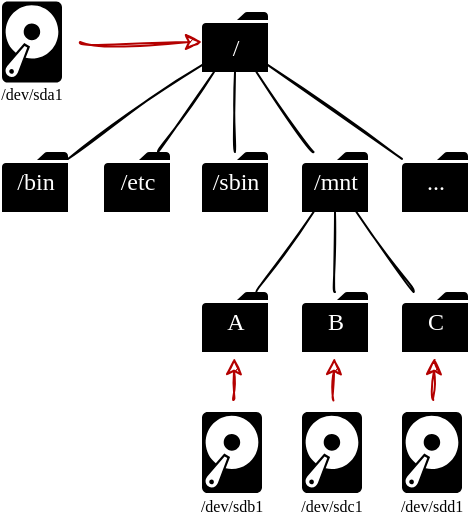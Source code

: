 <mxfile version="20.8.16" type="device"><diagram name="Pagina-1" id="rWQPU0b0DQdHa-0u6eD0"><mxGraphModel dx="683" dy="376" grid="1" gridSize="10" guides="1" tooltips="1" connect="1" arrows="1" fold="1" page="1" pageScale="1" pageWidth="827" pageHeight="1169" math="0" shadow="0"><root><mxCell id="0"/><mxCell id="1" parent="0"/><mxCell id="AtudfhoghbufTRUYeZvi-33" value="" style="group;glass=0;rounded=0;sketch=1;curveFitting=1;jiggle=2;fontFamily=Fira Sans;fontSource=%3Clink%20rel%3D%22preconnect%22%20href%3D%22https%3A%2F%2Ffonts.googleapis.com%22%3E%20%3Clink%20rel%3D%22preconnect%22%20href%3D%22https%3A%2F%2Ffonts.gstatic.com%22%20crossorigin%3E%20%3Clink%20href%3D%22https%3A%2F%2Ffonts.googleapis.com%2Fcss2%3Ffamily%3DNunito%3Awght%40500%3B800%26display%3Dswap%22%20rel%3D%22stylesheet%22%3E;" vertex="1" connectable="0" parent="1"><mxGeometry x="460" y="10" width="33" height="30" as="geometry"/></mxCell><mxCell id="AtudfhoghbufTRUYeZvi-19" value="" style="sketch=0;pointerEvents=1;shadow=0;dashed=0;html=1;strokeColor=none;fillColor=#000000;labelPosition=center;verticalLabelPosition=bottom;verticalAlign=top;outlineConnect=0;align=center;shape=mxgraph.office.concepts.folder;fontFamily=Fira Sans;fontSource=%3Clink%20rel%3D%22preconnect%22%20href%3D%22https%3A%2F%2Ffonts.googleapis.com%22%3E%20%3Clink%20rel%3D%22preconnect%22%20href%3D%22https%3A%2F%2Ffonts.gstatic.com%22%20crossorigin%3E%20%3Clink%20href%3D%22https%3A%2F%2Ffonts.googleapis.com%2Fcss2%3Ffamily%3DNunito%3Awght%40500%3B800%26display%3Dswap%22%20rel%3D%22stylesheet%22%3E;" vertex="1" parent="AtudfhoghbufTRUYeZvi-33"><mxGeometry width="33" height="30" as="geometry"/></mxCell><mxCell id="AtudfhoghbufTRUYeZvi-21" value="&lt;div&gt;/&lt;/div&gt;&lt;div&gt;&lt;br&gt;&lt;/div&gt;" style="text;html=1;strokeColor=none;fillColor=none;align=center;verticalAlign=middle;whiteSpace=wrap;rounded=0;fontColor=#FFFFFF;fontFamily=Fira Sans;fontSource=%3Clink%20rel%3D%22preconnect%22%20href%3D%22https%3A%2F%2Ffonts.googleapis.com%22%3E%20%3Clink%20rel%3D%22preconnect%22%20href%3D%22https%3A%2F%2Ffonts.gstatic.com%22%20crossorigin%3E%20%3Clink%20href%3D%22https%3A%2F%2Ffonts.googleapis.com%2Fcss2%3Ffamily%3DNunito%3Awght%40500%3B800%26display%3Dswap%22%20rel%3D%22stylesheet%22%3E;" vertex="1" parent="AtudfhoghbufTRUYeZvi-33"><mxGeometry x="7" y="20" width="20" height="10" as="geometry"/></mxCell><mxCell id="AtudfhoghbufTRUYeZvi-47" value="" style="group;fontFamily=Fira Sans;fontSource=%3Clink%20rel%3D%22preconnect%22%20href%3D%22https%3A%2F%2Ffonts.googleapis.com%22%3E%20%3Clink%20rel%3D%22preconnect%22%20href%3D%22https%3A%2F%2Ffonts.gstatic.com%22%20crossorigin%3E%20%3Clink%20href%3D%22https%3A%2F%2Ffonts.googleapis.com%2Fcss2%3Ffamily%3DNunito%3Awght%40500%3B800%26display%3Dswap%22%20rel%3D%22stylesheet%22%3E;" vertex="1" connectable="0" parent="1"><mxGeometry x="360" y="80" width="233" height="30" as="geometry"/></mxCell><mxCell id="AtudfhoghbufTRUYeZvi-34" value="" style="group;fontFamily=Fira Sans;fontSource=%3Clink%20rel%3D%22preconnect%22%20href%3D%22https%3A%2F%2Ffonts.googleapis.com%22%3E%20%3Clink%20rel%3D%22preconnect%22%20href%3D%22https%3A%2F%2Ffonts.gstatic.com%22%20crossorigin%3E%20%3Clink%20href%3D%22https%3A%2F%2Ffonts.googleapis.com%2Fcss2%3Ffamily%3DNunito%3Awght%40500%3B800%26display%3Dswap%22%20rel%3D%22stylesheet%22%3E;" vertex="1" connectable="0" parent="AtudfhoghbufTRUYeZvi-47"><mxGeometry width="33" height="30" as="geometry"/></mxCell><mxCell id="AtudfhoghbufTRUYeZvi-27" value="" style="sketch=0;pointerEvents=1;shadow=0;dashed=0;html=1;strokeColor=none;fillColor=#000000;labelPosition=center;verticalLabelPosition=bottom;verticalAlign=top;outlineConnect=0;align=center;shape=mxgraph.office.concepts.folder;fontFamily=Fira Sans;fontSource=%3Clink%20rel%3D%22preconnect%22%20href%3D%22https%3A%2F%2Ffonts.googleapis.com%22%3E%20%3Clink%20rel%3D%22preconnect%22%20href%3D%22https%3A%2F%2Ffonts.gstatic.com%22%20crossorigin%3E%20%3Clink%20href%3D%22https%3A%2F%2Ffonts.googleapis.com%2Fcss2%3Ffamily%3DNunito%3Awght%40500%3B800%26display%3Dswap%22%20rel%3D%22stylesheet%22%3E;" vertex="1" parent="AtudfhoghbufTRUYeZvi-34"><mxGeometry width="33" height="30" as="geometry"/></mxCell><mxCell id="AtudfhoghbufTRUYeZvi-28" value="/bin" style="text;html=1;strokeColor=none;fillColor=none;align=center;verticalAlign=middle;whiteSpace=wrap;rounded=0;fontColor=#FFFFFF;fontFamily=Fira Sans;fontSource=%3Clink%20rel%3D%22preconnect%22%20href%3D%22https%3A%2F%2Ffonts.googleapis.com%22%3E%20%3Clink%20rel%3D%22preconnect%22%20href%3D%22https%3A%2F%2Ffonts.gstatic.com%22%20crossorigin%3E%20%3Clink%20href%3D%22https%3A%2F%2Ffonts.googleapis.com%2Fcss2%3Ffamily%3DNunito%3Awght%40500%3B800%26display%3Dswap%22%20rel%3D%22stylesheet%22%3E;" vertex="1" parent="AtudfhoghbufTRUYeZvi-34"><mxGeometry x="9.75" y="12" width="13.5" height="6" as="geometry"/></mxCell><mxCell id="AtudfhoghbufTRUYeZvi-35" value="" style="group;fontFamily=Fira Sans;fontSource=%3Clink%20rel%3D%22preconnect%22%20href%3D%22https%3A%2F%2Ffonts.googleapis.com%22%3E%20%3Clink%20rel%3D%22preconnect%22%20href%3D%22https%3A%2F%2Ffonts.gstatic.com%22%20crossorigin%3E%20%3Clink%20href%3D%22https%3A%2F%2Ffonts.googleapis.com%2Fcss2%3Ffamily%3DNunito%3Awght%40500%3B800%26display%3Dswap%22%20rel%3D%22stylesheet%22%3E;" vertex="1" connectable="0" parent="AtudfhoghbufTRUYeZvi-47"><mxGeometry x="51" width="33" height="30" as="geometry"/></mxCell><mxCell id="AtudfhoghbufTRUYeZvi-36" value="" style="sketch=0;pointerEvents=1;shadow=0;dashed=0;html=1;strokeColor=none;fillColor=#000000;labelPosition=center;verticalLabelPosition=bottom;verticalAlign=top;outlineConnect=0;align=center;shape=mxgraph.office.concepts.folder;fontFamily=Fira Sans;fontSource=%3Clink%20rel%3D%22preconnect%22%20href%3D%22https%3A%2F%2Ffonts.googleapis.com%22%3E%20%3Clink%20rel%3D%22preconnect%22%20href%3D%22https%3A%2F%2Ffonts.gstatic.com%22%20crossorigin%3E%20%3Clink%20href%3D%22https%3A%2F%2Ffonts.googleapis.com%2Fcss2%3Ffamily%3DNunito%3Awght%40500%3B800%26display%3Dswap%22%20rel%3D%22stylesheet%22%3E;" vertex="1" parent="AtudfhoghbufTRUYeZvi-35"><mxGeometry width="33" height="30" as="geometry"/></mxCell><mxCell id="AtudfhoghbufTRUYeZvi-37" value="&lt;div&gt;/etc&lt;/div&gt;" style="text;html=1;strokeColor=none;fillColor=none;align=center;verticalAlign=middle;whiteSpace=wrap;rounded=0;fontColor=#FFFFFF;fontFamily=Fira Sans;fontSource=%3Clink%20rel%3D%22preconnect%22%20href%3D%22https%3A%2F%2Ffonts.googleapis.com%22%3E%20%3Clink%20rel%3D%22preconnect%22%20href%3D%22https%3A%2F%2Ffonts.gstatic.com%22%20crossorigin%3E%20%3Clink%20href%3D%22https%3A%2F%2Ffonts.googleapis.com%2Fcss2%3Ffamily%3DNunito%3Awght%40500%3B800%26display%3Dswap%22%20rel%3D%22stylesheet%22%3E;" vertex="1" parent="AtudfhoghbufTRUYeZvi-35"><mxGeometry x="9.75" y="12" width="13.5" height="6" as="geometry"/></mxCell><mxCell id="AtudfhoghbufTRUYeZvi-38" value="" style="group;fontStyle=1;fontFamily=Fira Sans;fontSource=%3Clink%20rel%3D%22preconnect%22%20href%3D%22https%3A%2F%2Ffonts.googleapis.com%22%3E%20%3Clink%20rel%3D%22preconnect%22%20href%3D%22https%3A%2F%2Ffonts.gstatic.com%22%20crossorigin%3E%20%3Clink%20href%3D%22https%3A%2F%2Ffonts.googleapis.com%2Fcss2%3Ffamily%3DNunito%3Awght%40500%3B800%26display%3Dswap%22%20rel%3D%22stylesheet%22%3E;" vertex="1" connectable="0" parent="AtudfhoghbufTRUYeZvi-47"><mxGeometry x="100" width="33" height="30" as="geometry"/></mxCell><mxCell id="AtudfhoghbufTRUYeZvi-39" value="" style="sketch=0;pointerEvents=1;shadow=0;dashed=0;html=1;strokeColor=none;fillColor=#000000;labelPosition=center;verticalLabelPosition=bottom;verticalAlign=top;outlineConnect=0;align=center;shape=mxgraph.office.concepts.folder;fontFamily=Fira Sans;fontSource=%3Clink%20rel%3D%22preconnect%22%20href%3D%22https%3A%2F%2Ffonts.googleapis.com%22%3E%20%3Clink%20rel%3D%22preconnect%22%20href%3D%22https%3A%2F%2Ffonts.gstatic.com%22%20crossorigin%3E%20%3Clink%20href%3D%22https%3A%2F%2Ffonts.googleapis.com%2Fcss2%3Ffamily%3DNunito%3Awght%40500%3B800%26display%3Dswap%22%20rel%3D%22stylesheet%22%3E;" vertex="1" parent="AtudfhoghbufTRUYeZvi-38"><mxGeometry width="33" height="30" as="geometry"/></mxCell><mxCell id="AtudfhoghbufTRUYeZvi-40" value="/sbin" style="text;html=1;strokeColor=none;fillColor=none;align=center;verticalAlign=middle;whiteSpace=wrap;rounded=0;fontColor=#FFFFFF;fontFamily=Fira Sans;fontSource=%3Clink%20rel%3D%22preconnect%22%20href%3D%22https%3A%2F%2Ffonts.googleapis.com%22%3E%20%3Clink%20rel%3D%22preconnect%22%20href%3D%22https%3A%2F%2Ffonts.gstatic.com%22%20crossorigin%3E%20%3Clink%20href%3D%22https%3A%2F%2Ffonts.googleapis.com%2Fcss2%3Ffamily%3DNunito%3Awght%40500%3B800%26display%3Dswap%22%20rel%3D%22stylesheet%22%3E;" vertex="1" parent="AtudfhoghbufTRUYeZvi-38"><mxGeometry x="9.75" y="12" width="13.5" height="6" as="geometry"/></mxCell><mxCell id="AtudfhoghbufTRUYeZvi-41" value="" style="group;fontFamily=Fira Sans;fontSource=%3Clink%20rel%3D%22preconnect%22%20href%3D%22https%3A%2F%2Ffonts.googleapis.com%22%3E%20%3Clink%20rel%3D%22preconnect%22%20href%3D%22https%3A%2F%2Ffonts.gstatic.com%22%20crossorigin%3E%20%3Clink%20href%3D%22https%3A%2F%2Ffonts.googleapis.com%2Fcss2%3Ffamily%3DNunito%3Awght%40500%3B800%26display%3Dswap%22%20rel%3D%22stylesheet%22%3E;" vertex="1" connectable="0" parent="AtudfhoghbufTRUYeZvi-47"><mxGeometry x="150" width="33" height="30" as="geometry"/></mxCell><mxCell id="AtudfhoghbufTRUYeZvi-42" value="" style="sketch=0;pointerEvents=1;shadow=0;dashed=0;html=1;strokeColor=none;fillColor=#000000;labelPosition=center;verticalLabelPosition=bottom;verticalAlign=top;outlineConnect=0;align=center;shape=mxgraph.office.concepts.folder;fontFamily=Fira Sans;fontSource=%3Clink%20rel%3D%22preconnect%22%20href%3D%22https%3A%2F%2Ffonts.googleapis.com%22%3E%20%3Clink%20rel%3D%22preconnect%22%20href%3D%22https%3A%2F%2Ffonts.gstatic.com%22%20crossorigin%3E%20%3Clink%20href%3D%22https%3A%2F%2Ffonts.googleapis.com%2Fcss2%3Ffamily%3DNunito%3Awght%40500%3B800%26display%3Dswap%22%20rel%3D%22stylesheet%22%3E;" vertex="1" parent="AtudfhoghbufTRUYeZvi-41"><mxGeometry width="33" height="30" as="geometry"/></mxCell><mxCell id="AtudfhoghbufTRUYeZvi-43" value="&lt;div&gt;/mnt&lt;/div&gt;" style="text;html=1;strokeColor=none;fillColor=none;align=center;verticalAlign=middle;whiteSpace=wrap;rounded=0;fontColor=#FFFFFF;fontFamily=Fira Sans;fontSource=%3Clink%20rel%3D%22preconnect%22%20href%3D%22https%3A%2F%2Ffonts.googleapis.com%22%3E%20%3Clink%20rel%3D%22preconnect%22%20href%3D%22https%3A%2F%2Ffonts.gstatic.com%22%20crossorigin%3E%20%3Clink%20href%3D%22https%3A%2F%2Ffonts.googleapis.com%2Fcss2%3Ffamily%3DNunito%3Awght%40500%3B800%26display%3Dswap%22%20rel%3D%22stylesheet%22%3E;" vertex="1" parent="AtudfhoghbufTRUYeZvi-41"><mxGeometry x="9.75" y="12" width="13.5" height="6" as="geometry"/></mxCell><mxCell id="AtudfhoghbufTRUYeZvi-44" value="" style="group;fontFamily=Fira Sans;fontSource=%3Clink%20rel%3D%22preconnect%22%20href%3D%22https%3A%2F%2Ffonts.googleapis.com%22%3E%20%3Clink%20rel%3D%22preconnect%22%20href%3D%22https%3A%2F%2Ffonts.gstatic.com%22%20crossorigin%3E%20%3Clink%20href%3D%22https%3A%2F%2Ffonts.googleapis.com%2Fcss2%3Ffamily%3DNunito%3Awght%40500%3B800%26display%3Dswap%22%20rel%3D%22stylesheet%22%3E;" vertex="1" connectable="0" parent="AtudfhoghbufTRUYeZvi-47"><mxGeometry x="200" width="33" height="30" as="geometry"/></mxCell><mxCell id="AtudfhoghbufTRUYeZvi-45" value="" style="sketch=0;pointerEvents=1;shadow=0;dashed=0;html=1;strokeColor=none;fillColor=#000000;labelPosition=center;verticalLabelPosition=bottom;verticalAlign=top;outlineConnect=0;align=center;shape=mxgraph.office.concepts.folder;fontFamily=Fira Sans;fontSource=%3Clink%20rel%3D%22preconnect%22%20href%3D%22https%3A%2F%2Ffonts.googleapis.com%22%3E%20%3Clink%20rel%3D%22preconnect%22%20href%3D%22https%3A%2F%2Ffonts.gstatic.com%22%20crossorigin%3E%20%3Clink%20href%3D%22https%3A%2F%2Ffonts.googleapis.com%2Fcss2%3Ffamily%3DNunito%3Awght%40500%3B800%26display%3Dswap%22%20rel%3D%22stylesheet%22%3E;" vertex="1" parent="AtudfhoghbufTRUYeZvi-44"><mxGeometry width="33" height="30" as="geometry"/></mxCell><mxCell id="AtudfhoghbufTRUYeZvi-46" value="..." style="text;html=1;strokeColor=none;fillColor=none;align=center;verticalAlign=middle;whiteSpace=wrap;rounded=0;fontColor=#FFFFFF;fontFamily=Fira Sans;fontSource=%3Clink%20rel%3D%22preconnect%22%20href%3D%22https%3A%2F%2Ffonts.googleapis.com%22%3E%20%3Clink%20rel%3D%22preconnect%22%20href%3D%22https%3A%2F%2Ffonts.gstatic.com%22%20crossorigin%3E%20%3Clink%20href%3D%22https%3A%2F%2Ffonts.googleapis.com%2Fcss2%3Ffamily%3DNunito%3Awght%40500%3B800%26display%3Dswap%22%20rel%3D%22stylesheet%22%3E;" vertex="1" parent="AtudfhoghbufTRUYeZvi-44"><mxGeometry x="9.75" y="12" width="13.5" height="6" as="geometry"/></mxCell><mxCell id="AtudfhoghbufTRUYeZvi-48" value="" style="endArrow=classic;html=1;fontFamily=Fira Sans;fontColor=#FFFFFF;curved=1;sketch=1;curveFitting=1;jiggle=2;strokeColor=#B40000;fontSource=%3Clink%20rel%3D%22preconnect%22%20href%3D%22https%3A%2F%2Ffonts.googleapis.com%22%3E%20%3Clink%20rel%3D%22preconnect%22%20href%3D%22https%3A%2F%2Ffonts.gstatic.com%22%20crossorigin%3E%20%3Clink%20href%3D%22https%3A%2F%2Ffonts.googleapis.com%2Fcss2%3Ffamily%3DNunito%3Awght%40500%3B800%26display%3Dswap%22%20rel%3D%22stylesheet%22%3E;" edge="1" parent="1" source="AtudfhoghbufTRUYeZvi-17" target="AtudfhoghbufTRUYeZvi-19"><mxGeometry width="50" height="50" relative="1" as="geometry"><mxPoint x="364" y="50" as="sourcePoint"/><mxPoint x="414" as="targetPoint"/></mxGeometry></mxCell><mxCell id="AtudfhoghbufTRUYeZvi-51" value="" style="endArrow=none;html=1;rounded=0;fontFamily=Fira Sans;fontColor=#FFFFFF;sketch=1;curveFitting=1;jiggle=2;fontSource=%3Clink%20rel%3D%22preconnect%22%20href%3D%22https%3A%2F%2Ffonts.googleapis.com%22%3E%20%3Clink%20rel%3D%22preconnect%22%20href%3D%22https%3A%2F%2Ffonts.gstatic.com%22%20crossorigin%3E%20%3Clink%20href%3D%22https%3A%2F%2Ffonts.googleapis.com%2Fcss2%3Ffamily%3DNunito%3Awght%40500%3B800%26display%3Dswap%22%20rel%3D%22stylesheet%22%3E;" edge="1" parent="1" source="AtudfhoghbufTRUYeZvi-27" target="AtudfhoghbufTRUYeZvi-19"><mxGeometry width="50" height="50" relative="1" as="geometry"><mxPoint x="420" y="100" as="sourcePoint"/><mxPoint x="470" y="50" as="targetPoint"/></mxGeometry></mxCell><mxCell id="AtudfhoghbufTRUYeZvi-54" value="" style="endArrow=none;html=1;sketch=1;fontFamily=Fira Sans;fontColor=#FFFFFF;curved=1;fontSource=%3Clink%20rel%3D%22preconnect%22%20href%3D%22https%3A%2F%2Ffonts.googleapis.com%22%3E%20%3Clink%20rel%3D%22preconnect%22%20href%3D%22https%3A%2F%2Ffonts.gstatic.com%22%20crossorigin%3E%20%3Clink%20href%3D%22https%3A%2F%2Ffonts.googleapis.com%2Fcss2%3Ffamily%3DNunito%3Awght%40500%3B800%26display%3Dswap%22%20rel%3D%22stylesheet%22%3E;" edge="1" parent="1" source="AtudfhoghbufTRUYeZvi-36" target="AtudfhoghbufTRUYeZvi-19"><mxGeometry width="50" height="50" relative="1" as="geometry"><mxPoint x="440" y="100" as="sourcePoint"/><mxPoint x="490" y="50" as="targetPoint"/></mxGeometry></mxCell><mxCell id="AtudfhoghbufTRUYeZvi-55" value="" style="endArrow=none;html=1;sketch=1;fontFamily=Fira Sans;fontColor=#FFFFFF;curved=1;fontSource=%3Clink%20rel%3D%22preconnect%22%20href%3D%22https%3A%2F%2Ffonts.googleapis.com%22%3E%20%3Clink%20rel%3D%22preconnect%22%20href%3D%22https%3A%2F%2Ffonts.gstatic.com%22%20crossorigin%3E%20%3Clink%20href%3D%22https%3A%2F%2Ffonts.googleapis.com%2Fcss2%3Ffamily%3DNunito%3Awght%40500%3B800%26display%3Dswap%22%20rel%3D%22stylesheet%22%3E;" edge="1" parent="1" source="AtudfhoghbufTRUYeZvi-39" target="AtudfhoghbufTRUYeZvi-19"><mxGeometry width="50" height="50" relative="1" as="geometry"><mxPoint x="440" y="100" as="sourcePoint"/><mxPoint x="490" y="50" as="targetPoint"/></mxGeometry></mxCell><mxCell id="AtudfhoghbufTRUYeZvi-56" value="" style="endArrow=none;html=1;sketch=1;fontFamily=Fira Sans;fontColor=#FFFFFF;curved=1;fontSource=%3Clink%20rel%3D%22preconnect%22%20href%3D%22https%3A%2F%2Ffonts.googleapis.com%22%3E%20%3Clink%20rel%3D%22preconnect%22%20href%3D%22https%3A%2F%2Ffonts.gstatic.com%22%20crossorigin%3E%20%3Clink%20href%3D%22https%3A%2F%2Ffonts.googleapis.com%2Fcss2%3Ffamily%3DNunito%3Awght%40500%3B800%26display%3Dswap%22%20rel%3D%22stylesheet%22%3E;" edge="1" parent="1" source="AtudfhoghbufTRUYeZvi-42" target="AtudfhoghbufTRUYeZvi-19"><mxGeometry width="50" height="50" relative="1" as="geometry"><mxPoint x="440" y="100" as="sourcePoint"/><mxPoint x="490" y="50" as="targetPoint"/></mxGeometry></mxCell><mxCell id="AtudfhoghbufTRUYeZvi-57" value="" style="endArrow=none;html=1;sketch=1;fontFamily=Fira Sans;fontColor=#FFFFFF;curved=1;fontSource=%3Clink%20rel%3D%22preconnect%22%20href%3D%22https%3A%2F%2Ffonts.googleapis.com%22%3E%20%3Clink%20rel%3D%22preconnect%22%20href%3D%22https%3A%2F%2Ffonts.gstatic.com%22%20crossorigin%3E%20%3Clink%20href%3D%22https%3A%2F%2Ffonts.googleapis.com%2Fcss2%3Ffamily%3DNunito%3Awght%40500%3B800%26display%3Dswap%22%20rel%3D%22stylesheet%22%3E;" edge="1" parent="1" source="AtudfhoghbufTRUYeZvi-45" target="AtudfhoghbufTRUYeZvi-19"><mxGeometry width="50" height="50" relative="1" as="geometry"><mxPoint x="440" y="100" as="sourcePoint"/><mxPoint x="490" y="50" as="targetPoint"/></mxGeometry></mxCell><mxCell id="AtudfhoghbufTRUYeZvi-59" value="" style="group;fontFamily=Fira Sans;fontSource=%3Clink%20rel%3D%22preconnect%22%20href%3D%22https%3A%2F%2Ffonts.googleapis.com%22%3E%20%3Clink%20rel%3D%22preconnect%22%20href%3D%22https%3A%2F%2Ffonts.gstatic.com%22%20crossorigin%3E%20%3Clink%20href%3D%22https%3A%2F%2Ffonts.googleapis.com%2Fcss2%3Ffamily%3DNunito%3Awght%40500%3B800%26display%3Dswap%22%20rel%3D%22stylesheet%22%3E;" vertex="1" connectable="0" parent="1"><mxGeometry x="510" y="150" width="33" height="30" as="geometry"/></mxCell><mxCell id="AtudfhoghbufTRUYeZvi-60" value="" style="sketch=0;pointerEvents=1;shadow=0;dashed=0;html=1;strokeColor=none;fillColor=#000000;labelPosition=center;verticalLabelPosition=bottom;verticalAlign=top;outlineConnect=0;align=center;shape=mxgraph.office.concepts.folder;fontFamily=Fira Sans;fontSource=%3Clink%20rel%3D%22preconnect%22%20href%3D%22https%3A%2F%2Ffonts.googleapis.com%22%3E%20%3Clink%20rel%3D%22preconnect%22%20href%3D%22https%3A%2F%2Ffonts.gstatic.com%22%20crossorigin%3E%20%3Clink%20href%3D%22https%3A%2F%2Ffonts.googleapis.com%2Fcss2%3Ffamily%3DNunito%3Awght%40500%3B800%26display%3Dswap%22%20rel%3D%22stylesheet%22%3E;" vertex="1" parent="AtudfhoghbufTRUYeZvi-59"><mxGeometry width="33" height="30" as="geometry"/></mxCell><mxCell id="AtudfhoghbufTRUYeZvi-61" value="B" style="text;html=1;strokeColor=none;fillColor=none;align=center;verticalAlign=middle;whiteSpace=wrap;rounded=0;fontColor=#FFFFFF;fontFamily=Fira Sans;fontSource=%3Clink%20rel%3D%22preconnect%22%20href%3D%22https%3A%2F%2Ffonts.googleapis.com%22%3E%20%3Clink%20rel%3D%22preconnect%22%20href%3D%22https%3A%2F%2Ffonts.gstatic.com%22%20crossorigin%3E%20%3Clink%20href%3D%22https%3A%2F%2Ffonts.googleapis.com%2Fcss2%3Ffamily%3DNunito%3Awght%40500%3B800%26display%3Dswap%22%20rel%3D%22stylesheet%22%3E;" vertex="1" parent="AtudfhoghbufTRUYeZvi-59"><mxGeometry x="9.75" y="12" width="13.5" height="6" as="geometry"/></mxCell><mxCell id="AtudfhoghbufTRUYeZvi-66" value="" style="group;fontFamily=Fira Sans;fontSource=%3Clink%20rel%3D%22preconnect%22%20href%3D%22https%3A%2F%2Ffonts.googleapis.com%22%3E%20%3Clink%20rel%3D%22preconnect%22%20href%3D%22https%3A%2F%2Ffonts.gstatic.com%22%20crossorigin%3E%20%3Clink%20href%3D%22https%3A%2F%2Ffonts.googleapis.com%2Fcss2%3Ffamily%3DNunito%3Awght%40500%3B800%26display%3Dswap%22%20rel%3D%22stylesheet%22%3E;" vertex="1" connectable="0" parent="1"><mxGeometry x="460" y="150" width="33" height="30" as="geometry"/></mxCell><mxCell id="AtudfhoghbufTRUYeZvi-67" value="" style="sketch=0;pointerEvents=1;shadow=0;dashed=0;html=1;strokeColor=none;fillColor=#000000;labelPosition=center;verticalLabelPosition=bottom;verticalAlign=top;outlineConnect=0;align=center;shape=mxgraph.office.concepts.folder;fontFamily=Fira Sans;fontSource=%3Clink%20rel%3D%22preconnect%22%20href%3D%22https%3A%2F%2Ffonts.googleapis.com%22%3E%20%3Clink%20rel%3D%22preconnect%22%20href%3D%22https%3A%2F%2Ffonts.gstatic.com%22%20crossorigin%3E%20%3Clink%20href%3D%22https%3A%2F%2Ffonts.googleapis.com%2Fcss2%3Ffamily%3DNunito%3Awght%40500%3B800%26display%3Dswap%22%20rel%3D%22stylesheet%22%3E;" vertex="1" parent="AtudfhoghbufTRUYeZvi-66"><mxGeometry width="33" height="30" as="geometry"/></mxCell><mxCell id="AtudfhoghbufTRUYeZvi-68" value="&lt;div&gt;A&lt;br&gt;&lt;/div&gt;" style="text;html=1;strokeColor=none;fillColor=none;align=center;verticalAlign=middle;whiteSpace=wrap;rounded=0;fontColor=#FFFFFF;fontFamily=Fira Sans;fontSource=%3Clink%20rel%3D%22preconnect%22%20href%3D%22https%3A%2F%2Ffonts.googleapis.com%22%3E%20%3Clink%20rel%3D%22preconnect%22%20href%3D%22https%3A%2F%2Ffonts.gstatic.com%22%20crossorigin%3E%20%3Clink%20href%3D%22https%3A%2F%2Ffonts.googleapis.com%2Fcss2%3Ffamily%3DNunito%3Awght%40500%3B800%26display%3Dswap%22%20rel%3D%22stylesheet%22%3E;" vertex="1" parent="AtudfhoghbufTRUYeZvi-66"><mxGeometry x="9.75" y="12" width="13.5" height="6" as="geometry"/></mxCell><mxCell id="AtudfhoghbufTRUYeZvi-69" value="" style="group;fontFamily=Fira Sans;fontSource=%3Clink%20rel%3D%22preconnect%22%20href%3D%22https%3A%2F%2Ffonts.googleapis.com%22%3E%20%3Clink%20rel%3D%22preconnect%22%20href%3D%22https%3A%2F%2Ffonts.gstatic.com%22%20crossorigin%3E%20%3Clink%20href%3D%22https%3A%2F%2Ffonts.googleapis.com%2Fcss2%3Ffamily%3DNunito%3Awght%40500%3B800%26display%3Dswap%22%20rel%3D%22stylesheet%22%3E;" vertex="1" connectable="0" parent="1"><mxGeometry x="560" y="150" width="33" height="30" as="geometry"/></mxCell><mxCell id="AtudfhoghbufTRUYeZvi-70" value="" style="sketch=0;pointerEvents=1;shadow=0;dashed=0;html=1;strokeColor=none;fillColor=#000000;labelPosition=center;verticalLabelPosition=bottom;verticalAlign=top;outlineConnect=0;align=center;shape=mxgraph.office.concepts.folder;fontFamily=Fira Sans;fontSource=%3Clink%20rel%3D%22preconnect%22%20href%3D%22https%3A%2F%2Ffonts.googleapis.com%22%3E%20%3Clink%20rel%3D%22preconnect%22%20href%3D%22https%3A%2F%2Ffonts.gstatic.com%22%20crossorigin%3E%20%3Clink%20href%3D%22https%3A%2F%2Ffonts.googleapis.com%2Fcss2%3Ffamily%3DNunito%3Awght%40500%3B800%26display%3Dswap%22%20rel%3D%22stylesheet%22%3E;" vertex="1" parent="AtudfhoghbufTRUYeZvi-69"><mxGeometry width="33" height="30" as="geometry"/></mxCell><mxCell id="AtudfhoghbufTRUYeZvi-71" value="C" style="text;html=1;strokeColor=none;fillColor=none;align=center;verticalAlign=middle;whiteSpace=wrap;rounded=0;fontColor=#FFFFFF;fontFamily=Fira Sans;fontSource=%3Clink%20rel%3D%22preconnect%22%20href%3D%22https%3A%2F%2Ffonts.googleapis.com%22%3E%20%3Clink%20rel%3D%22preconnect%22%20href%3D%22https%3A%2F%2Ffonts.gstatic.com%22%20crossorigin%3E%20%3Clink%20href%3D%22https%3A%2F%2Ffonts.googleapis.com%2Fcss2%3Ffamily%3DNunito%3Awght%40500%3B800%26display%3Dswap%22%20rel%3D%22stylesheet%22%3E;" vertex="1" parent="AtudfhoghbufTRUYeZvi-69"><mxGeometry x="9.75" y="12" width="13.5" height="6" as="geometry"/></mxCell><mxCell id="AtudfhoghbufTRUYeZvi-72" value="" style="endArrow=none;html=1;sketch=1;fontFamily=Fira Sans;fontColor=#FFFFFF;curved=1;fontSource=%3Clink%20rel%3D%22preconnect%22%20href%3D%22https%3A%2F%2Ffonts.googleapis.com%22%3E%20%3Clink%20rel%3D%22preconnect%22%20href%3D%22https%3A%2F%2Ffonts.gstatic.com%22%20crossorigin%3E%20%3Clink%20href%3D%22https%3A%2F%2Ffonts.googleapis.com%2Fcss2%3Ffamily%3DNunito%3Awght%40500%3B800%26display%3Dswap%22%20rel%3D%22stylesheet%22%3E;" edge="1" parent="1" source="AtudfhoghbufTRUYeZvi-67" target="AtudfhoghbufTRUYeZvi-42"><mxGeometry width="50" height="50" relative="1" as="geometry"><mxPoint x="510" y="180" as="sourcePoint"/><mxPoint x="560" y="130" as="targetPoint"/></mxGeometry></mxCell><mxCell id="AtudfhoghbufTRUYeZvi-73" value="" style="endArrow=none;html=1;sketch=1;fontFamily=Fira Sans;fontColor=#FFFFFF;curved=1;fontSource=%3Clink%20rel%3D%22preconnect%22%20href%3D%22https%3A%2F%2Ffonts.googleapis.com%22%3E%20%3Clink%20rel%3D%22preconnect%22%20href%3D%22https%3A%2F%2Ffonts.gstatic.com%22%20crossorigin%3E%20%3Clink%20href%3D%22https%3A%2F%2Ffonts.googleapis.com%2Fcss2%3Ffamily%3DNunito%3Awght%40500%3B800%26display%3Dswap%22%20rel%3D%22stylesheet%22%3E;" edge="1" parent="1" source="AtudfhoghbufTRUYeZvi-60" target="AtudfhoghbufTRUYeZvi-42"><mxGeometry width="50" height="50" relative="1" as="geometry"><mxPoint x="510" y="180" as="sourcePoint"/><mxPoint x="560" y="130" as="targetPoint"/></mxGeometry></mxCell><mxCell id="AtudfhoghbufTRUYeZvi-74" value="" style="endArrow=none;html=1;sketch=1;fontFamily=Fira Sans;fontColor=#FFFFFF;curved=1;fontSource=%3Clink%20rel%3D%22preconnect%22%20href%3D%22https%3A%2F%2Ffonts.googleapis.com%22%3E%20%3Clink%20rel%3D%22preconnect%22%20href%3D%22https%3A%2F%2Ffonts.gstatic.com%22%20crossorigin%3E%20%3Clink%20href%3D%22https%3A%2F%2Ffonts.googleapis.com%2Fcss2%3Ffamily%3DNunito%3Awght%40500%3B800%26display%3Dswap%22%20rel%3D%22stylesheet%22%3E;" edge="1" parent="1" source="AtudfhoghbufTRUYeZvi-70" target="AtudfhoghbufTRUYeZvi-42"><mxGeometry width="50" height="50" relative="1" as="geometry"><mxPoint x="510" y="180" as="sourcePoint"/><mxPoint x="560" y="130" as="targetPoint"/></mxGeometry></mxCell><mxCell id="AtudfhoghbufTRUYeZvi-80" value="" style="group;fontFamily=Fira Sans;fontSource=%3Clink%20rel%3D%22preconnect%22%20href%3D%22https%3A%2F%2Ffonts.googleapis.com%22%3E%20%3Clink%20rel%3D%22preconnect%22%20href%3D%22https%3A%2F%2Ffonts.gstatic.com%22%20crossorigin%3E%20%3Clink%20href%3D%22https%3A%2F%2Ffonts.googleapis.com%2Fcss2%3Ffamily%3DNunito%3Awght%40500%3B800%26display%3Dswap%22%20rel%3D%22stylesheet%22%3E;" vertex="1" connectable="0" parent="1"><mxGeometry x="360" y="4.75" width="30" height="50.5" as="geometry"/></mxCell><mxCell id="AtudfhoghbufTRUYeZvi-17" value="" style="pointerEvents=1;shadow=0;html=1;strokeColor=none;fillColor=#000000;labelPosition=center;verticalLabelPosition=bottom;verticalAlign=top;outlineConnect=0;align=center;shape=mxgraph.office.devices.hard_disk;strokeWidth=1;fillStyle=auto;gradientColor=none;gradientDirection=radial;perimeterSpacing=9;fontFamily=Fira Sans;fontSource=%3Clink%20rel%3D%22preconnect%22%20href%3D%22https%3A%2F%2Ffonts.googleapis.com%22%3E%20%3Clink%20rel%3D%22preconnect%22%20href%3D%22https%3A%2F%2Ffonts.gstatic.com%22%20crossorigin%3E%20%3Clink%20href%3D%22https%3A%2F%2Ffonts.googleapis.com%2Fcss2%3Ffamily%3DNunito%3Awght%40500%3B800%26display%3Dswap%22%20rel%3D%22stylesheet%22%3E;" vertex="1" parent="AtudfhoghbufTRUYeZvi-80"><mxGeometry width="30" height="40.5" as="geometry"/></mxCell><mxCell id="AtudfhoghbufTRUYeZvi-76" value="&lt;font style=&quot;font-size: 8px;&quot;&gt;/dev/sda1&lt;/font&gt;" style="text;html=1;strokeColor=none;fillColor=none;align=center;verticalAlign=middle;whiteSpace=wrap;rounded=0;fontColor=#000000;fontFamily=Fira Sans;fontSource=%3Clink%20rel%3D%22preconnect%22%20href%3D%22https%3A%2F%2Ffonts.googleapis.com%22%3E%20%3Clink%20rel%3D%22preconnect%22%20href%3D%22https%3A%2F%2Ffonts.gstatic.com%22%20crossorigin%3E%20%3Clink%20href%3D%22https%3A%2F%2Ffonts.googleapis.com%2Fcss2%3Ffamily%3DNunito%3Awght%40500%3B800%26display%3Dswap%22%20rel%3D%22stylesheet%22%3E;" vertex="1" parent="AtudfhoghbufTRUYeZvi-80"><mxGeometry x="14.13" y="40.5" width="1.75" height="10" as="geometry"/></mxCell><mxCell id="AtudfhoghbufTRUYeZvi-81" value="" style="group;fontFamily=Fira Sans;fontSource=%3Clink%20rel%3D%22preconnect%22%20href%3D%22https%3A%2F%2Ffonts.googleapis.com%22%3E%20%3Clink%20rel%3D%22preconnect%22%20href%3D%22https%3A%2F%2Ffonts.gstatic.com%22%20crossorigin%3E%20%3Clink%20href%3D%22https%3A%2F%2Ffonts.googleapis.com%2Fcss2%3Ffamily%3DNunito%3Awght%40500%3B800%26display%3Dswap%22%20rel%3D%22stylesheet%22%3E;" vertex="1" connectable="0" parent="1"><mxGeometry x="460" y="210" width="30" height="50.5" as="geometry"/></mxCell><mxCell id="AtudfhoghbufTRUYeZvi-82" value="" style="pointerEvents=1;shadow=0;html=1;strokeColor=none;fillColor=#000000;labelPosition=center;verticalLabelPosition=bottom;verticalAlign=top;outlineConnect=0;align=center;shape=mxgraph.office.devices.hard_disk;strokeWidth=1;fillStyle=auto;gradientColor=none;gradientDirection=radial;perimeterSpacing=9;fontFamily=Fira Sans;fontSource=%3Clink%20rel%3D%22preconnect%22%20href%3D%22https%3A%2F%2Ffonts.googleapis.com%22%3E%20%3Clink%20rel%3D%22preconnect%22%20href%3D%22https%3A%2F%2Ffonts.gstatic.com%22%20crossorigin%3E%20%3Clink%20href%3D%22https%3A%2F%2Ffonts.googleapis.com%2Fcss2%3Ffamily%3DNunito%3Awght%40500%3B800%26display%3Dswap%22%20rel%3D%22stylesheet%22%3E;" vertex="1" parent="AtudfhoghbufTRUYeZvi-81"><mxGeometry width="30" height="40.5" as="geometry"/></mxCell><mxCell id="AtudfhoghbufTRUYeZvi-83" value="&lt;font style=&quot;font-size: 8px;&quot;&gt;/dev/sdb1&lt;/font&gt;" style="text;html=1;strokeColor=none;fillColor=none;align=center;verticalAlign=middle;whiteSpace=wrap;rounded=0;fontColor=#000000;fontFamily=Fira Sans;fontSource=%3Clink%20rel%3D%22preconnect%22%20href%3D%22https%3A%2F%2Ffonts.googleapis.com%22%3E%20%3Clink%20rel%3D%22preconnect%22%20href%3D%22https%3A%2F%2Ffonts.gstatic.com%22%20crossorigin%3E%20%3Clink%20href%3D%22https%3A%2F%2Ffonts.googleapis.com%2Fcss2%3Ffamily%3DNunito%3Awght%40500%3B800%26display%3Dswap%22%20rel%3D%22stylesheet%22%3E;" vertex="1" parent="AtudfhoghbufTRUYeZvi-81"><mxGeometry x="14.13" y="40.5" width="1.75" height="10" as="geometry"/></mxCell><mxCell id="AtudfhoghbufTRUYeZvi-84" value="" style="group;fontFamily=Fira Sans;fontSource=%3Clink%20rel%3D%22preconnect%22%20href%3D%22https%3A%2F%2Ffonts.googleapis.com%22%3E%20%3Clink%20rel%3D%22preconnect%22%20href%3D%22https%3A%2F%2Ffonts.gstatic.com%22%20crossorigin%3E%20%3Clink%20href%3D%22https%3A%2F%2Ffonts.googleapis.com%2Fcss2%3Ffamily%3DNunito%3Awght%40500%3B800%26display%3Dswap%22%20rel%3D%22stylesheet%22%3E;" vertex="1" connectable="0" parent="1"><mxGeometry x="510" y="210" width="30" height="50.5" as="geometry"/></mxCell><mxCell id="AtudfhoghbufTRUYeZvi-85" value="" style="pointerEvents=1;shadow=0;html=1;strokeColor=none;fillColor=#000000;labelPosition=center;verticalLabelPosition=bottom;verticalAlign=top;outlineConnect=0;align=center;shape=mxgraph.office.devices.hard_disk;strokeWidth=1;fillStyle=auto;gradientColor=none;gradientDirection=radial;perimeterSpacing=9;fontFamily=Fira Sans;fontSource=%3Clink%20rel%3D%22preconnect%22%20href%3D%22https%3A%2F%2Ffonts.googleapis.com%22%3E%20%3Clink%20rel%3D%22preconnect%22%20href%3D%22https%3A%2F%2Ffonts.gstatic.com%22%20crossorigin%3E%20%3Clink%20href%3D%22https%3A%2F%2Ffonts.googleapis.com%2Fcss2%3Ffamily%3DNunito%3Awght%40500%3B800%26display%3Dswap%22%20rel%3D%22stylesheet%22%3E;" vertex="1" parent="AtudfhoghbufTRUYeZvi-84"><mxGeometry width="30" height="40.5" as="geometry"/></mxCell><mxCell id="AtudfhoghbufTRUYeZvi-86" value="&lt;font style=&quot;font-size: 8px;&quot;&gt;/dev/sdc1&lt;/font&gt;" style="text;html=1;strokeColor=none;fillColor=none;align=center;verticalAlign=middle;whiteSpace=wrap;rounded=0;fontColor=#000000;fontFamily=Fira Sans;fontSource=%3Clink%20rel%3D%22preconnect%22%20href%3D%22https%3A%2F%2Ffonts.googleapis.com%22%3E%20%3Clink%20rel%3D%22preconnect%22%20href%3D%22https%3A%2F%2Ffonts.gstatic.com%22%20crossorigin%3E%20%3Clink%20href%3D%22https%3A%2F%2Ffonts.googleapis.com%2Fcss2%3Ffamily%3DNunito%3Awght%40500%3B800%26display%3Dswap%22%20rel%3D%22stylesheet%22%3E;" vertex="1" parent="AtudfhoghbufTRUYeZvi-84"><mxGeometry x="14.13" y="40.5" width="1.75" height="10" as="geometry"/></mxCell><mxCell id="AtudfhoghbufTRUYeZvi-87" value="" style="group;fontFamily=Fira Sans;fontSource=%3Clink%20rel%3D%22preconnect%22%20href%3D%22https%3A%2F%2Ffonts.googleapis.com%22%3E%20%3Clink%20rel%3D%22preconnect%22%20href%3D%22https%3A%2F%2Ffonts.gstatic.com%22%20crossorigin%3E%20%3Clink%20href%3D%22https%3A%2F%2Ffonts.googleapis.com%2Fcss2%3Ffamily%3DNunito%3Awght%40500%3B800%26display%3Dswap%22%20rel%3D%22stylesheet%22%3E;" vertex="1" connectable="0" parent="1"><mxGeometry x="560" y="210" width="30" height="50.5" as="geometry"/></mxCell><mxCell id="AtudfhoghbufTRUYeZvi-88" value="" style="pointerEvents=1;shadow=0;html=1;strokeColor=none;fillColor=#000000;labelPosition=center;verticalLabelPosition=bottom;verticalAlign=top;outlineConnect=0;align=center;shape=mxgraph.office.devices.hard_disk;strokeWidth=1;fillStyle=auto;gradientColor=none;gradientDirection=radial;perimeterSpacing=9;fontFamily=Fira Sans;fontSource=%3Clink%20rel%3D%22preconnect%22%20href%3D%22https%3A%2F%2Ffonts.googleapis.com%22%3E%20%3Clink%20rel%3D%22preconnect%22%20href%3D%22https%3A%2F%2Ffonts.gstatic.com%22%20crossorigin%3E%20%3Clink%20href%3D%22https%3A%2F%2Ffonts.googleapis.com%2Fcss2%3Ffamily%3DNunito%3Awght%40500%3B800%26display%3Dswap%22%20rel%3D%22stylesheet%22%3E;" vertex="1" parent="AtudfhoghbufTRUYeZvi-87"><mxGeometry width="30" height="40.5" as="geometry"/></mxCell><mxCell id="AtudfhoghbufTRUYeZvi-89" value="&lt;font style=&quot;font-size: 8px;&quot;&gt;/dev/sdd1&lt;/font&gt;" style="text;html=1;strokeColor=none;fillColor=none;align=center;verticalAlign=middle;whiteSpace=wrap;rounded=0;fontColor=#000000;fontFamily=Fira Sans;fontSource=%3Clink%20rel%3D%22preconnect%22%20href%3D%22https%3A%2F%2Ffonts.googleapis.com%22%3E%20%3Clink%20rel%3D%22preconnect%22%20href%3D%22https%3A%2F%2Ffonts.gstatic.com%22%20crossorigin%3E%20%3Clink%20href%3D%22https%3A%2F%2Ffonts.googleapis.com%2Fcss2%3Ffamily%3DNunito%3Awght%40500%3B800%26display%3Dswap%22%20rel%3D%22stylesheet%22%3E;" vertex="1" parent="AtudfhoghbufTRUYeZvi-87"><mxGeometry x="14.13" y="40.5" width="1.75" height="10" as="geometry"/></mxCell><mxCell id="AtudfhoghbufTRUYeZvi-90" value="" style="endArrow=classic;html=1;sketch=1;strokeColor=#B40000;fontFamily=Fira Sans;fontSize=8;fontColor=#000000;curved=1;fontSource=%3Clink%20rel%3D%22preconnect%22%20href%3D%22https%3A%2F%2Ffonts.googleapis.com%22%3E%20%3Clink%20rel%3D%22preconnect%22%20href%3D%22https%3A%2F%2Ffonts.gstatic.com%22%20crossorigin%3E%20%3Clink%20href%3D%22https%3A%2F%2Ffonts.googleapis.com%2Fcss2%3Ffamily%3DNunito%3Awght%40500%3B800%26display%3Dswap%22%20rel%3D%22stylesheet%22%3E;" edge="1" parent="1"><mxGeometry width="50" height="50" relative="1" as="geometry"><mxPoint x="475.672" y="204" as="sourcePoint"/><mxPoint x="476.155" y="183" as="targetPoint"/></mxGeometry></mxCell><mxCell id="AtudfhoghbufTRUYeZvi-91" value="" style="endArrow=classic;html=1;sketch=1;strokeColor=#B40000;fontFamily=Fira Sans;fontSize=8;fontColor=#000000;curved=1;fontSource=%3Clink%20rel%3D%22preconnect%22%20href%3D%22https%3A%2F%2Ffonts.googleapis.com%22%3E%20%3Clink%20rel%3D%22preconnect%22%20href%3D%22https%3A%2F%2Ffonts.gstatic.com%22%20crossorigin%3E%20%3Clink%20href%3D%22https%3A%2F%2Ffonts.googleapis.com%2Fcss2%3Ffamily%3DNunito%3Awght%40500%3B800%26display%3Dswap%22%20rel%3D%22stylesheet%22%3E;" edge="1" parent="1"><mxGeometry width="50" height="50" relative="1" as="geometry"><mxPoint x="525.672" y="204" as="sourcePoint"/><mxPoint x="526.155" y="183" as="targetPoint"/></mxGeometry></mxCell><mxCell id="AtudfhoghbufTRUYeZvi-92" value="" style="endArrow=classic;html=1;sketch=1;strokeColor=#B40000;fontFamily=Fira Sans;fontSize=8;fontColor=#000000;curved=1;fontSource=%3Clink%20rel%3D%22preconnect%22%20href%3D%22https%3A%2F%2Ffonts.googleapis.com%22%3E%20%3Clink%20rel%3D%22preconnect%22%20href%3D%22https%3A%2F%2Ffonts.gstatic.com%22%20crossorigin%3E%20%3Clink%20href%3D%22https%3A%2F%2Ffonts.googleapis.com%2Fcss2%3Ffamily%3DNunito%3Awght%40500%3B800%26display%3Dswap%22%20rel%3D%22stylesheet%22%3E;" edge="1" parent="1"><mxGeometry width="50" height="50" relative="1" as="geometry"><mxPoint x="575.672" y="204" as="sourcePoint"/><mxPoint x="576.155" y="183" as="targetPoint"/></mxGeometry></mxCell></root></mxGraphModel></diagram></mxfile>